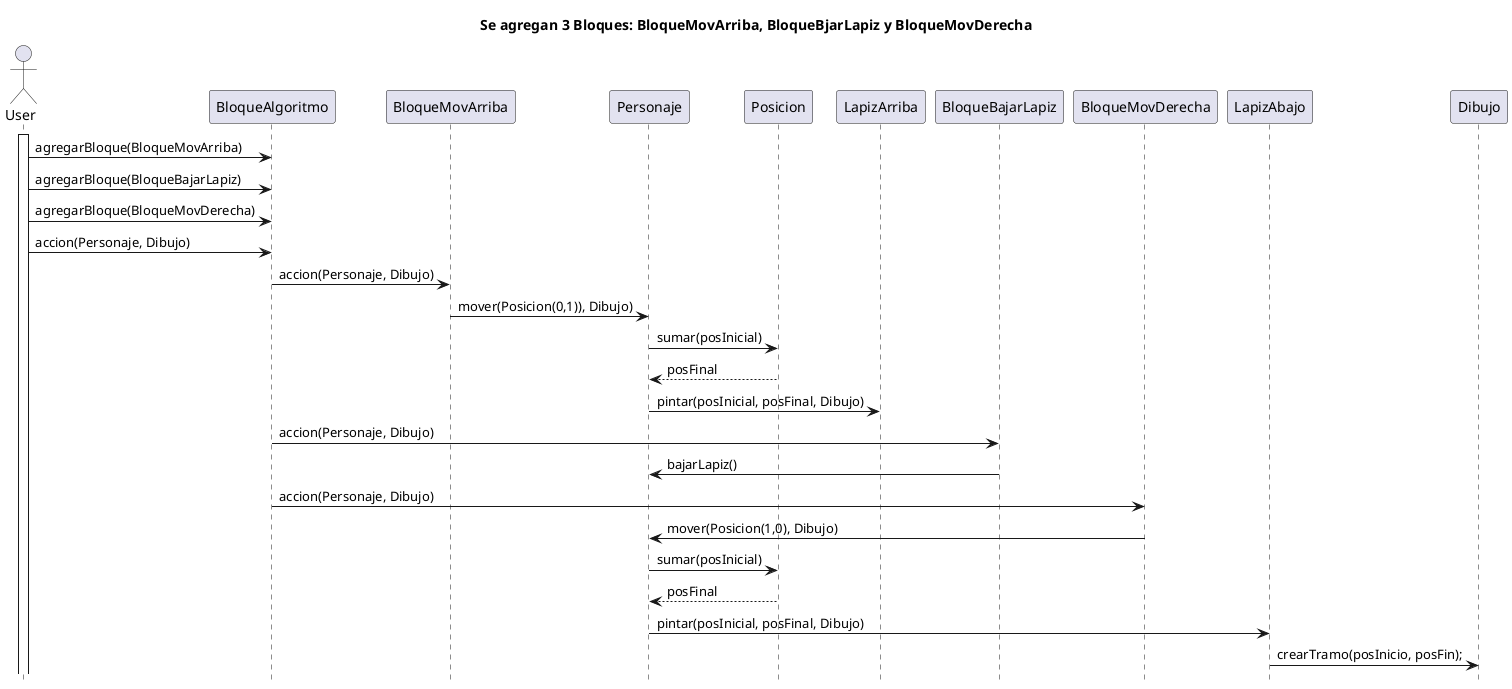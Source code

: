 @startuml
title Se agregan 3 Bloques: BloqueMovArriba, BloqueBjarLapiz y BloqueMovDerecha

actor User
activate User
User -> BloqueAlgoritmo: agregarBloque(BloqueMovArriba)
User -> BloqueAlgoritmo: agregarBloque(BloqueBajarLapiz)
User -> BloqueAlgoritmo: agregarBloque(BloqueMovDerecha)

User -> BloqueAlgoritmo: accion(Personaje, Dibujo)

BloqueAlgoritmo -> BloqueMovArriba:accion(Personaje, Dibujo)
BloqueMovArriba -> Personaje : mover(Posicion(0,1)), Dibujo)

Personaje -> Posicion : sumar(posInicial)
Personaje<-- Posicion : posFinal
Personaje -> LapizArriba : pintar(posInicial, posFinal, Dibujo)

BloqueAlgoritmo -> BloqueBajarLapiz: accion(Personaje, Dibujo)
BloqueBajarLapiz -> Personaje : bajarLapiz()

BloqueAlgoritmo -> BloqueMovDerecha : accion(Personaje, Dibujo)
BloqueMovDerecha -> Personaje : mover(Posicion(1,0), Dibujo)

Personaje -> Posicion : sumar(posInicial)
Personaje<-- Posicion : posFinal
Personaje -> LapizAbajo : pintar(posInicial, posFinal, Dibujo)
LapizAbajo -> Dibujo : crearTramo(posInicio, posFin);

hide footbox
@enduml